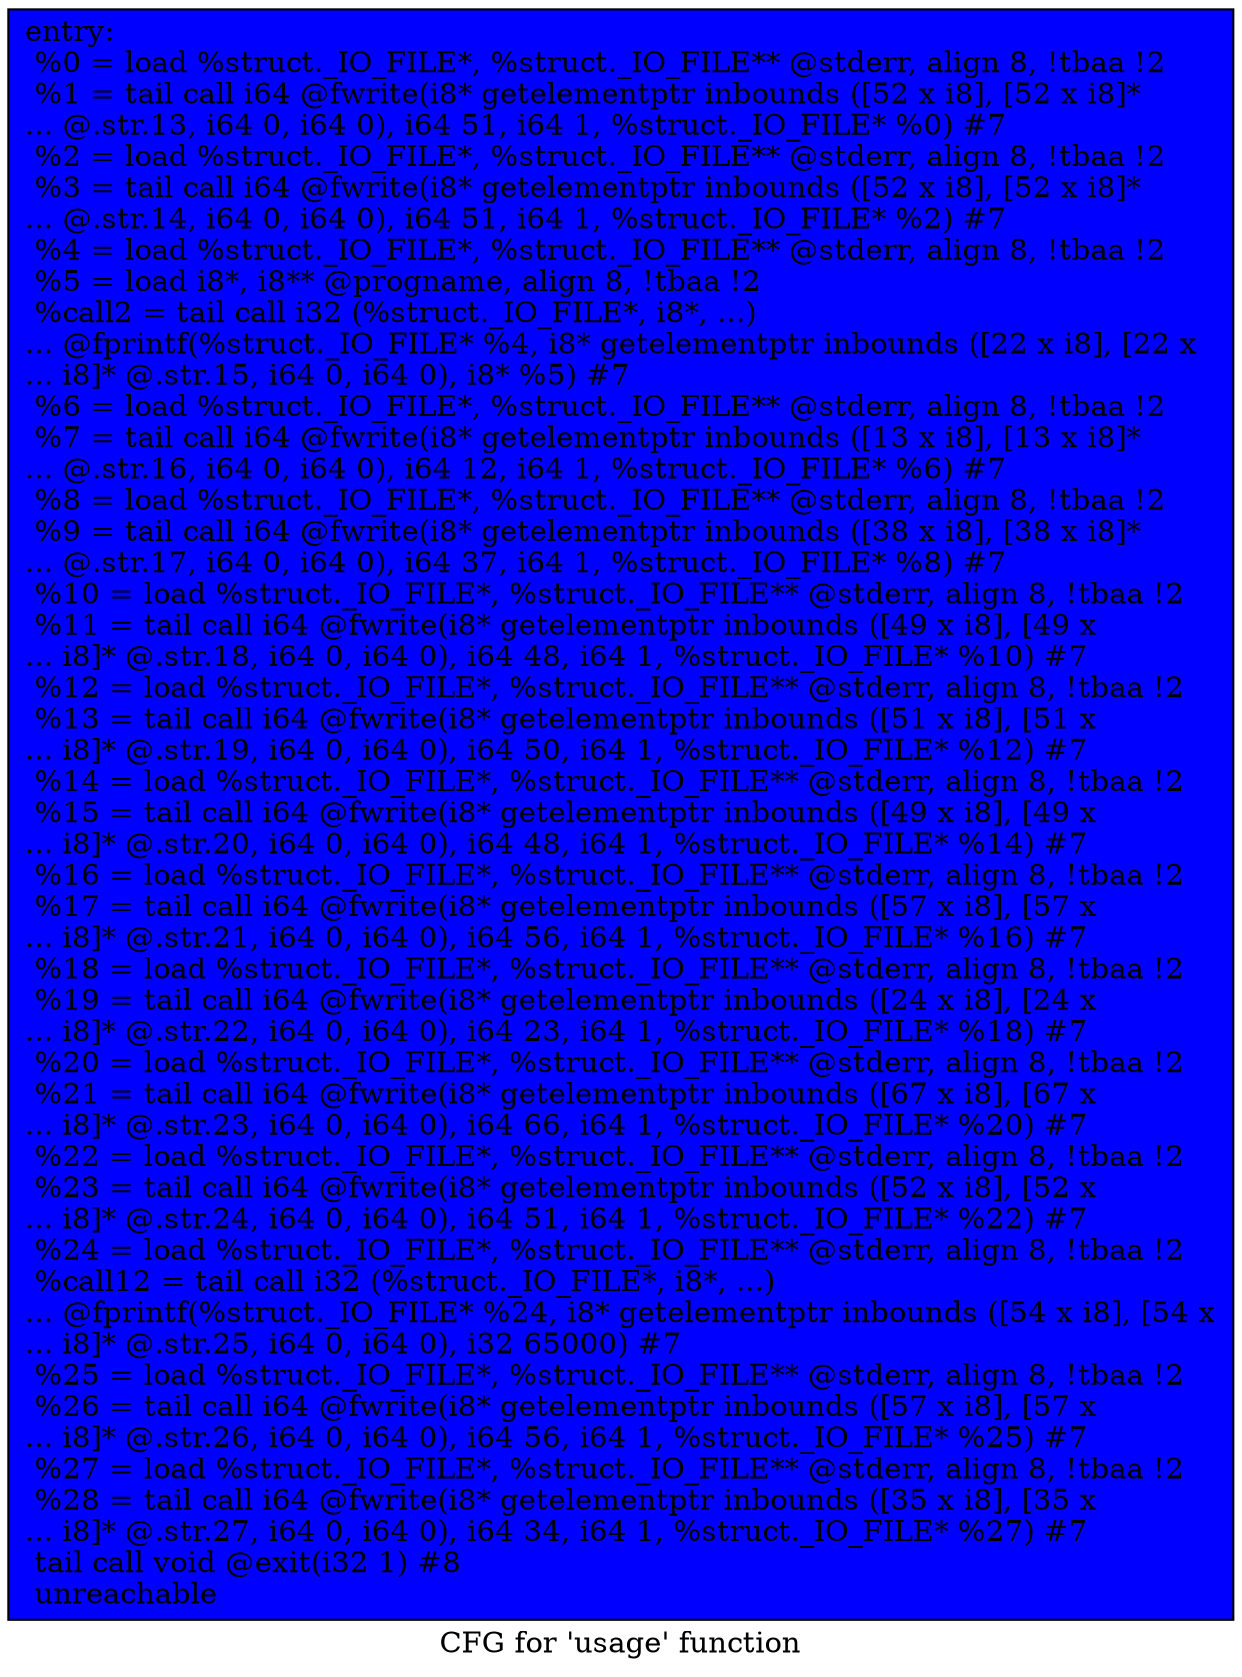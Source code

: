 digraph "CFG for 'usage' function" {
	label="CFG for 'usage' function";

	Node0x6824320 [shape=record, style = filled, fillcolor = blue,  style = filled, fillcolor = blue,  style = filled, fillcolor = blue,  style = filled, fillcolor = blue,  style = filled, fillcolor = blue, label="{entry:\l  %0 = load %struct._IO_FILE*, %struct._IO_FILE** @stderr, align 8, !tbaa !2\l  %1 = tail call i64 @fwrite(i8* getelementptr inbounds ([52 x i8], [52 x i8]*\l... @.str.13, i64 0, i64 0), i64 51, i64 1, %struct._IO_FILE* %0) #7\l  %2 = load %struct._IO_FILE*, %struct._IO_FILE** @stderr, align 8, !tbaa !2\l  %3 = tail call i64 @fwrite(i8* getelementptr inbounds ([52 x i8], [52 x i8]*\l... @.str.14, i64 0, i64 0), i64 51, i64 1, %struct._IO_FILE* %2) #7\l  %4 = load %struct._IO_FILE*, %struct._IO_FILE** @stderr, align 8, !tbaa !2\l  %5 = load i8*, i8** @progname, align 8, !tbaa !2\l  %call2 = tail call i32 (%struct._IO_FILE*, i8*, ...)\l... @fprintf(%struct._IO_FILE* %4, i8* getelementptr inbounds ([22 x i8], [22 x\l... i8]* @.str.15, i64 0, i64 0), i8* %5) #7\l  %6 = load %struct._IO_FILE*, %struct._IO_FILE** @stderr, align 8, !tbaa !2\l  %7 = tail call i64 @fwrite(i8* getelementptr inbounds ([13 x i8], [13 x i8]*\l... @.str.16, i64 0, i64 0), i64 12, i64 1, %struct._IO_FILE* %6) #7\l  %8 = load %struct._IO_FILE*, %struct._IO_FILE** @stderr, align 8, !tbaa !2\l  %9 = tail call i64 @fwrite(i8* getelementptr inbounds ([38 x i8], [38 x i8]*\l... @.str.17, i64 0, i64 0), i64 37, i64 1, %struct._IO_FILE* %8) #7\l  %10 = load %struct._IO_FILE*, %struct._IO_FILE** @stderr, align 8, !tbaa !2\l  %11 = tail call i64 @fwrite(i8* getelementptr inbounds ([49 x i8], [49 x\l... i8]* @.str.18, i64 0, i64 0), i64 48, i64 1, %struct._IO_FILE* %10) #7\l  %12 = load %struct._IO_FILE*, %struct._IO_FILE** @stderr, align 8, !tbaa !2\l  %13 = tail call i64 @fwrite(i8* getelementptr inbounds ([51 x i8], [51 x\l... i8]* @.str.19, i64 0, i64 0), i64 50, i64 1, %struct._IO_FILE* %12) #7\l  %14 = load %struct._IO_FILE*, %struct._IO_FILE** @stderr, align 8, !tbaa !2\l  %15 = tail call i64 @fwrite(i8* getelementptr inbounds ([49 x i8], [49 x\l... i8]* @.str.20, i64 0, i64 0), i64 48, i64 1, %struct._IO_FILE* %14) #7\l  %16 = load %struct._IO_FILE*, %struct._IO_FILE** @stderr, align 8, !tbaa !2\l  %17 = tail call i64 @fwrite(i8* getelementptr inbounds ([57 x i8], [57 x\l... i8]* @.str.21, i64 0, i64 0), i64 56, i64 1, %struct._IO_FILE* %16) #7\l  %18 = load %struct._IO_FILE*, %struct._IO_FILE** @stderr, align 8, !tbaa !2\l  %19 = tail call i64 @fwrite(i8* getelementptr inbounds ([24 x i8], [24 x\l... i8]* @.str.22, i64 0, i64 0), i64 23, i64 1, %struct._IO_FILE* %18) #7\l  %20 = load %struct._IO_FILE*, %struct._IO_FILE** @stderr, align 8, !tbaa !2\l  %21 = tail call i64 @fwrite(i8* getelementptr inbounds ([67 x i8], [67 x\l... i8]* @.str.23, i64 0, i64 0), i64 66, i64 1, %struct._IO_FILE* %20) #7\l  %22 = load %struct._IO_FILE*, %struct._IO_FILE** @stderr, align 8, !tbaa !2\l  %23 = tail call i64 @fwrite(i8* getelementptr inbounds ([52 x i8], [52 x\l... i8]* @.str.24, i64 0, i64 0), i64 51, i64 1, %struct._IO_FILE* %22) #7\l  %24 = load %struct._IO_FILE*, %struct._IO_FILE** @stderr, align 8, !tbaa !2\l  %call12 = tail call i32 (%struct._IO_FILE*, i8*, ...)\l... @fprintf(%struct._IO_FILE* %24, i8* getelementptr inbounds ([54 x i8], [54 x\l... i8]* @.str.25, i64 0, i64 0), i32 65000) #7\l  %25 = load %struct._IO_FILE*, %struct._IO_FILE** @stderr, align 8, !tbaa !2\l  %26 = tail call i64 @fwrite(i8* getelementptr inbounds ([57 x i8], [57 x\l... i8]* @.str.26, i64 0, i64 0), i64 56, i64 1, %struct._IO_FILE* %25) #7\l  %27 = load %struct._IO_FILE*, %struct._IO_FILE** @stderr, align 8, !tbaa !2\l  %28 = tail call i64 @fwrite(i8* getelementptr inbounds ([35 x i8], [35 x\l... i8]* @.str.27, i64 0, i64 0), i64 34, i64 1, %struct._IO_FILE* %27) #7\l  tail call void @exit(i32 1) #8\l  unreachable\l}"];
}
